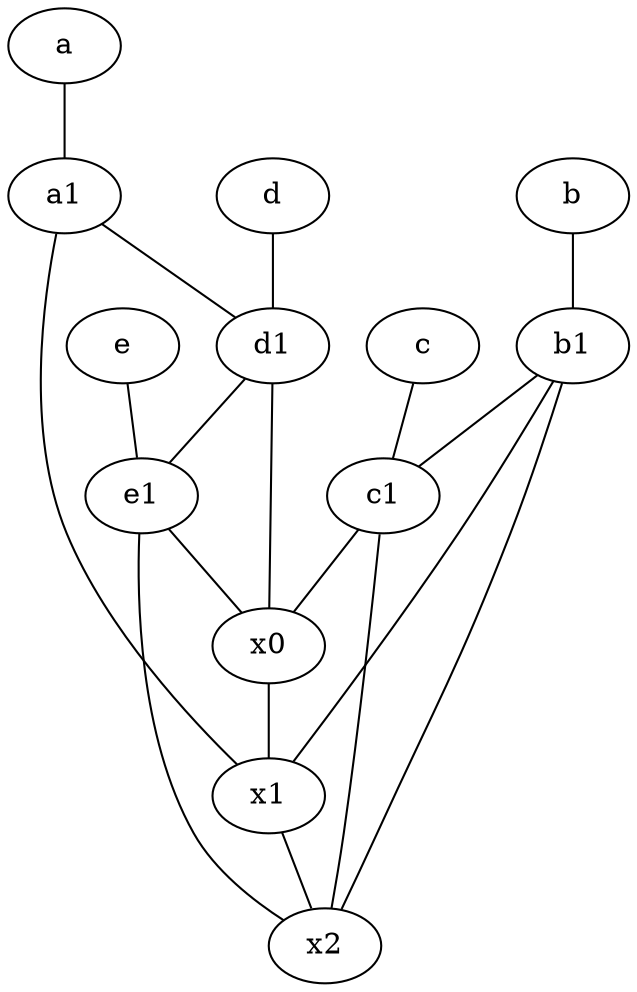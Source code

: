 graph {
	node [labelfontsize=50]
	b1 [labelfontsize=50 pos="9,4!"]
	x2 [labelfontsize=50]
	e [labelfontsize=50 pos="7,9!"]
	x0 [labelfontsize=50]
	e1 [labelfontsize=50 pos="7,7!"]
	a [labelfontsize=50 pos="8,2!"]
	b [labelfontsize=50 pos="10,4!"]
	d [labelfontsize=50 pos="2,5!"]
	c [labelfontsize=50 pos="4.5,2!"]
	c1 [labelfontsize=50 pos="4.5,3!"]
	x1 [labelfontsize=50]
	d1 [labelfontsize=50 pos="3,5!"]
	a1 [labelfontsize=50 pos="8,3!"]
	a -- a1
	d1 -- x0
	a1 -- d1
	c -- c1
	d1 -- e1
	c1 -- x0
	d -- d1
	b1 -- x2
	e -- e1
	a1 -- x1
	e1 -- x0
	b -- b1
	e1 -- x2
	b1 -- x1
	x0 -- x1
	x1 -- x2
	b1 -- c1
	c1 -- x2
}
